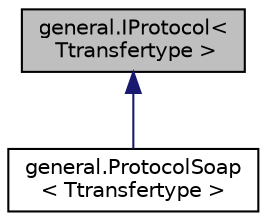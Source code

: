 digraph "general.IProtocol&lt; Ttransfertype &gt;"
{
  edge [fontname="Helvetica",fontsize="10",labelfontname="Helvetica",labelfontsize="10"];
  node [fontname="Helvetica",fontsize="10",shape=record];
  Node1 [label="general.IProtocol\<\l Ttransfertype \>",height=0.2,width=0.4,color="black", fillcolor="grey75", style="filled" fontcolor="black"];
  Node1 -> Node2 [dir="back",color="midnightblue",fontsize="10",style="solid",fontname="Helvetica"];
  Node2 [label="general.ProtocolSoap\l\< Ttransfertype \>",height=0.2,width=0.4,color="black", fillcolor="white", style="filled",URL="$classgeneral_1_1_protocol_soap_3_01_ttransfertype_01_4.html"];
}
